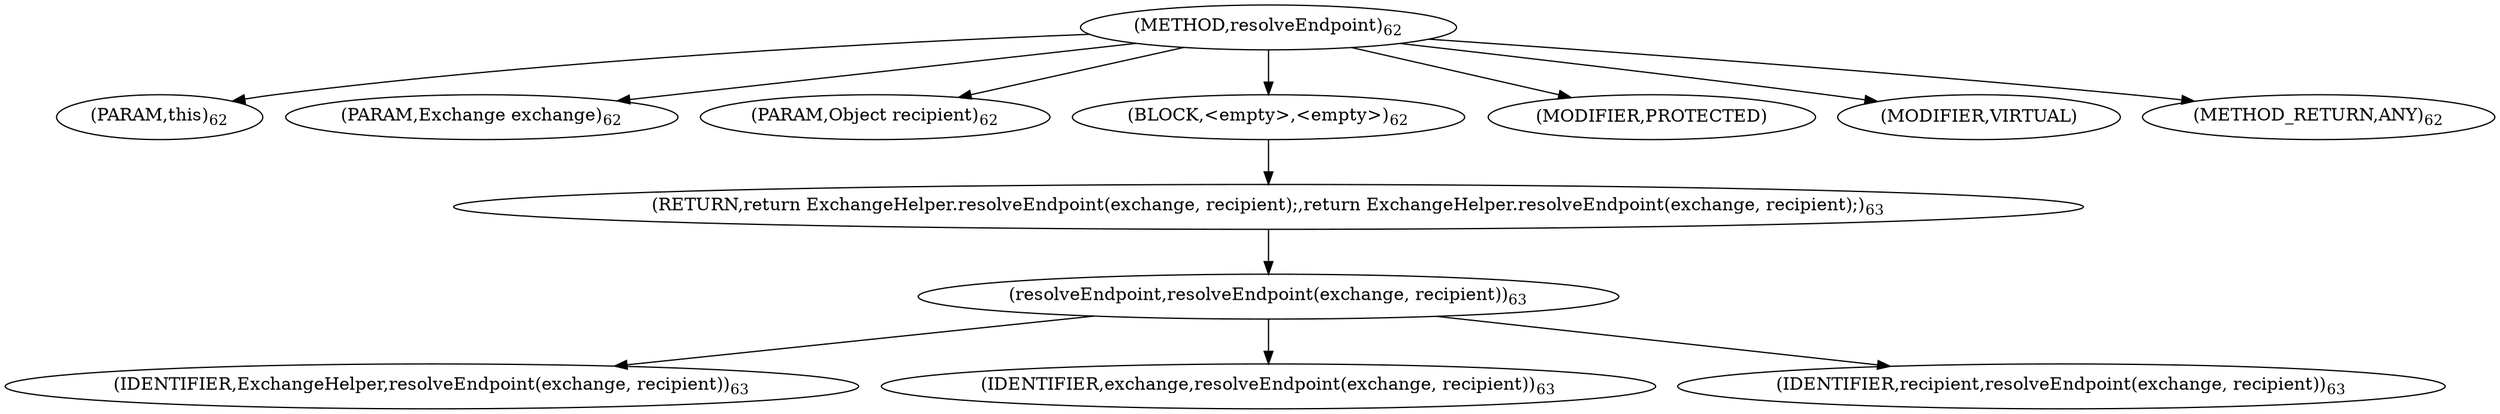 digraph "resolveEndpoint" {  
"98" [label = <(METHOD,resolveEndpoint)<SUB>62</SUB>> ]
"99" [label = <(PARAM,this)<SUB>62</SUB>> ]
"100" [label = <(PARAM,Exchange exchange)<SUB>62</SUB>> ]
"101" [label = <(PARAM,Object recipient)<SUB>62</SUB>> ]
"102" [label = <(BLOCK,&lt;empty&gt;,&lt;empty&gt;)<SUB>62</SUB>> ]
"103" [label = <(RETURN,return ExchangeHelper.resolveEndpoint(exchange, recipient);,return ExchangeHelper.resolveEndpoint(exchange, recipient);)<SUB>63</SUB>> ]
"104" [label = <(resolveEndpoint,resolveEndpoint(exchange, recipient))<SUB>63</SUB>> ]
"105" [label = <(IDENTIFIER,ExchangeHelper,resolveEndpoint(exchange, recipient))<SUB>63</SUB>> ]
"106" [label = <(IDENTIFIER,exchange,resolveEndpoint(exchange, recipient))<SUB>63</SUB>> ]
"107" [label = <(IDENTIFIER,recipient,resolveEndpoint(exchange, recipient))<SUB>63</SUB>> ]
"108" [label = <(MODIFIER,PROTECTED)> ]
"109" [label = <(MODIFIER,VIRTUAL)> ]
"110" [label = <(METHOD_RETURN,ANY)<SUB>62</SUB>> ]
  "98" -> "99" 
  "98" -> "100" 
  "98" -> "101" 
  "98" -> "102" 
  "98" -> "108" 
  "98" -> "109" 
  "98" -> "110" 
  "102" -> "103" 
  "103" -> "104" 
  "104" -> "105" 
  "104" -> "106" 
  "104" -> "107" 
}
